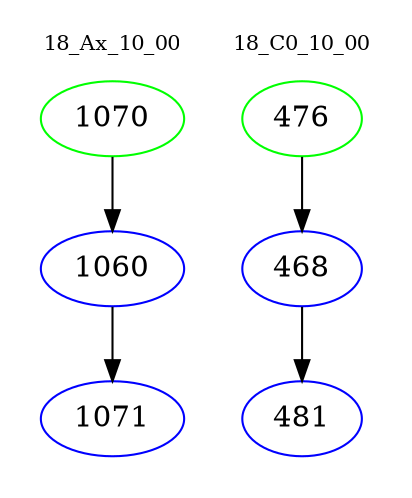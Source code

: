 digraph{
subgraph cluster_0 {
color = white
label = "18_Ax_10_00";
fontsize=10;
T0_1070 [label="1070", color="green"]
T0_1070 -> T0_1060 [color="black"]
T0_1060 [label="1060", color="blue"]
T0_1060 -> T0_1071 [color="black"]
T0_1071 [label="1071", color="blue"]
}
subgraph cluster_1 {
color = white
label = "18_C0_10_00";
fontsize=10;
T1_476 [label="476", color="green"]
T1_476 -> T1_468 [color="black"]
T1_468 [label="468", color="blue"]
T1_468 -> T1_481 [color="black"]
T1_481 [label="481", color="blue"]
}
}
